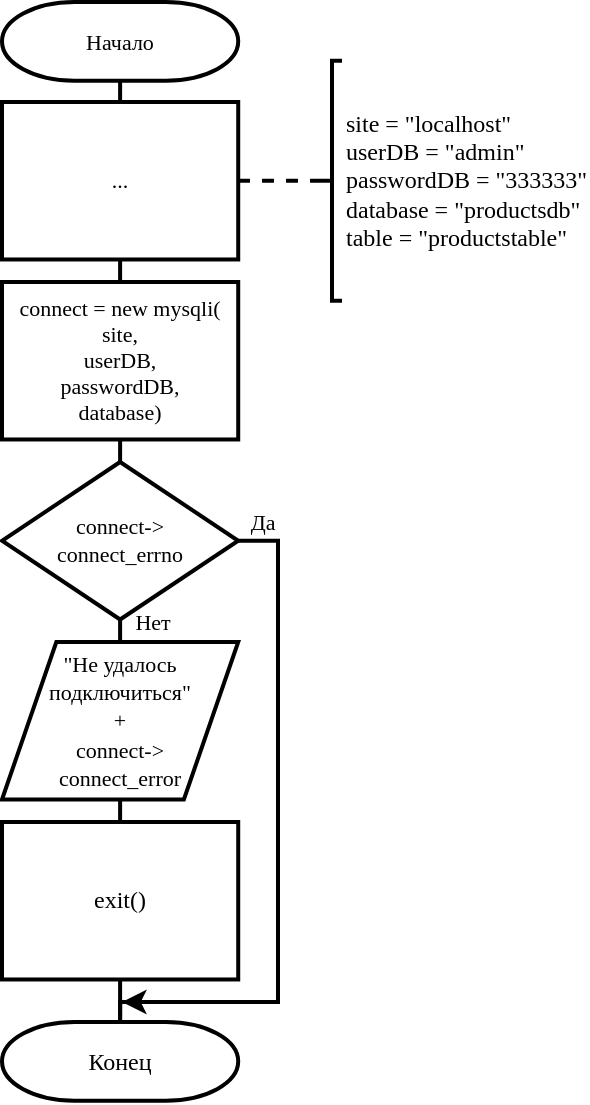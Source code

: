 <mxfile version="13.9.9" type="device"><diagram id="z8TlOFreNATzo501QAkz" name="Page-1"><mxGraphModel dx="1240" dy="646" grid="1" gridSize="10" guides="1" tooltips="1" connect="1" arrows="1" fold="1" page="1" pageScale="1" pageWidth="827" pageHeight="1169" math="0" shadow="0"><root><mxCell id="0"/><mxCell id="1" parent="0"/><mxCell id="DtJFhGDJmu2CKfqybjsl-17" style="edgeStyle=orthogonalEdgeStyle;rounded=0;orthogonalLoop=1;jettySize=auto;html=1;exitX=0.5;exitY=1;exitDx=0;exitDy=0;exitPerimeter=0;entryX=0.5;entryY=0;entryDx=0;entryDy=0;fontFamily=Times New Roman;fontSize=11;endArrow=none;endFill=0;strokeWidth=2;" edge="1" parent="1" source="DtJFhGDJmu2CKfqybjsl-10" target="DtJFhGDJmu2CKfqybjsl-11"><mxGeometry relative="1" as="geometry"/></mxCell><mxCell id="DtJFhGDJmu2CKfqybjsl-10" value="Начало" style="strokeWidth=2;html=1;shape=mxgraph.flowchart.terminator;whiteSpace=wrap;rounded=0;fontFamily=Times New Roman;fontSize=11;" vertex="1" parent="1"><mxGeometry x="80" y="40" width="118.11" height="39.37" as="geometry"/></mxCell><mxCell id="DtJFhGDJmu2CKfqybjsl-18" style="edgeStyle=orthogonalEdgeStyle;rounded=0;orthogonalLoop=1;jettySize=auto;html=1;exitX=0.5;exitY=1;exitDx=0;exitDy=0;entryX=0.5;entryY=0;entryDx=0;entryDy=0;endArrow=none;endFill=0;fontFamily=Times New Roman;fontSize=11;strokeWidth=2;" edge="1" parent="1" source="DtJFhGDJmu2CKfqybjsl-11" target="DtJFhGDJmu2CKfqybjsl-12"><mxGeometry relative="1" as="geometry"/></mxCell><mxCell id="DtJFhGDJmu2CKfqybjsl-11" value="..." style="rounded=0;whiteSpace=wrap;html=1;absoluteArcSize=1;arcSize=14;strokeWidth=2;fontFamily=Times New Roman;fontSize=11;" vertex="1" parent="1"><mxGeometry x="80" y="90" width="118.11" height="78.74" as="geometry"/></mxCell><mxCell id="DtJFhGDJmu2CKfqybjsl-19" style="edgeStyle=orthogonalEdgeStyle;rounded=0;orthogonalLoop=1;jettySize=auto;html=1;exitX=0.5;exitY=1;exitDx=0;exitDy=0;entryX=0.5;entryY=0;entryDx=0;entryDy=0;entryPerimeter=0;endArrow=none;endFill=0;fontFamily=Times New Roman;fontSize=11;strokeWidth=2;" edge="1" parent="1" source="DtJFhGDJmu2CKfqybjsl-12" target="DtJFhGDJmu2CKfqybjsl-13"><mxGeometry relative="1" as="geometry"/></mxCell><mxCell id="DtJFhGDJmu2CKfqybjsl-12" value="connect = new mysqli(&lt;br style=&quot;font-size: 11px;&quot;&gt;site,&lt;br style=&quot;font-size: 11px;&quot;&gt;userDB,&lt;br style=&quot;font-size: 11px;&quot;&gt;passwordDB,&lt;br style=&quot;font-size: 11px;&quot;&gt;database)" style="rounded=0;whiteSpace=wrap;html=1;absoluteArcSize=1;arcSize=14;strokeWidth=2;fontFamily=Times New Roman;fontSize=11;" vertex="1" parent="1"><mxGeometry x="80" y="180" width="118.11" height="78.74" as="geometry"/></mxCell><mxCell id="DtJFhGDJmu2CKfqybjsl-20" style="edgeStyle=orthogonalEdgeStyle;rounded=0;orthogonalLoop=1;jettySize=auto;html=1;exitX=0.5;exitY=1;exitDx=0;exitDy=0;exitPerimeter=0;entryX=0.5;entryY=0;entryDx=0;entryDy=0;endArrow=none;endFill=0;fontFamily=Times New Roman;fontSize=11;strokeWidth=2;" edge="1" parent="1" source="DtJFhGDJmu2CKfqybjsl-13" target="DtJFhGDJmu2CKfqybjsl-14"><mxGeometry relative="1" as="geometry"/></mxCell><mxCell id="DtJFhGDJmu2CKfqybjsl-23" style="edgeStyle=orthogonalEdgeStyle;rounded=0;orthogonalLoop=1;jettySize=auto;html=1;exitX=1;exitY=0.5;exitDx=0;exitDy=0;exitPerimeter=0;entryX=0.5;entryY=0;entryDx=0;entryDy=0;entryPerimeter=0;endArrow=none;endFill=0;fontFamily=Times New Roman;fontSize=11;strokeWidth=2;" edge="1" parent="1" source="DtJFhGDJmu2CKfqybjsl-13" target="DtJFhGDJmu2CKfqybjsl-16"><mxGeometry relative="1" as="geometry"><Array as="points"><mxPoint x="218" y="309"/><mxPoint x="218" y="540"/><mxPoint x="139" y="540"/></Array></mxGeometry></mxCell><mxCell id="DtJFhGDJmu2CKfqybjsl-13" value="connect-&amp;gt;&lt;br style=&quot;font-size: 11px;&quot;&gt;connect_errno" style="strokeWidth=2;html=1;shape=mxgraph.flowchart.decision;whiteSpace=wrap;rounded=0;fontFamily=Times New Roman;fontSize=11;" vertex="1" parent="1"><mxGeometry x="80" y="270" width="118.11" height="78.74" as="geometry"/></mxCell><mxCell id="DtJFhGDJmu2CKfqybjsl-21" style="edgeStyle=orthogonalEdgeStyle;rounded=0;orthogonalLoop=1;jettySize=auto;html=1;exitX=0.5;exitY=1;exitDx=0;exitDy=0;entryX=0.5;entryY=0;entryDx=0;entryDy=0;endArrow=none;endFill=0;fontFamily=Times New Roman;fontSize=11;strokeWidth=2;" edge="1" parent="1" source="DtJFhGDJmu2CKfqybjsl-14" target="DtJFhGDJmu2CKfqybjsl-15"><mxGeometry relative="1" as="geometry"/></mxCell><mxCell id="DtJFhGDJmu2CKfqybjsl-14" value="&lt;font style=&quot;font-size: 11px&quot;&gt;&quot;Не удалось подключиться&quot;&lt;br&gt;+&lt;br&gt;connect-&amp;gt;&lt;br&gt;connect_error&lt;/font&gt;" style="shape=parallelogram;html=1;strokeWidth=2;perimeter=parallelogramPerimeter;whiteSpace=wrap;rounded=0;arcSize=12;size=0.23;fontFamily=Times New Roman;" vertex="1" parent="1"><mxGeometry x="80" y="360" width="118.11" height="78.74" as="geometry"/></mxCell><mxCell id="DtJFhGDJmu2CKfqybjsl-22" style="edgeStyle=orthogonalEdgeStyle;rounded=0;orthogonalLoop=1;jettySize=auto;html=1;exitX=0.5;exitY=1;exitDx=0;exitDy=0;entryX=0.5;entryY=0;entryDx=0;entryDy=0;entryPerimeter=0;endArrow=none;endFill=0;fontFamily=Times New Roman;fontSize=11;" edge="1" parent="1" source="DtJFhGDJmu2CKfqybjsl-15" target="DtJFhGDJmu2CKfqybjsl-16"><mxGeometry relative="1" as="geometry"/></mxCell><mxCell id="DtJFhGDJmu2CKfqybjsl-15" value="exit()" style="rounded=0;whiteSpace=wrap;html=1;absoluteArcSize=1;arcSize=14;strokeWidth=2;fontFamily=Times New Roman;" vertex="1" parent="1"><mxGeometry x="80" y="450" width="118.11" height="78.74" as="geometry"/></mxCell><mxCell id="DtJFhGDJmu2CKfqybjsl-25" value="" style="edgeStyle=orthogonalEdgeStyle;rounded=0;orthogonalLoop=1;jettySize=auto;html=1;endArrow=none;endFill=0;fontFamily=Times New Roman;fontSize=11;strokeWidth=2;" edge="1" parent="1" source="DtJFhGDJmu2CKfqybjsl-16" target="DtJFhGDJmu2CKfqybjsl-15"><mxGeometry relative="1" as="geometry"/></mxCell><mxCell id="DtJFhGDJmu2CKfqybjsl-16" value="Конец" style="strokeWidth=2;html=1;shape=mxgraph.flowchart.terminator;whiteSpace=wrap;rounded=0;fontFamily=Times New Roman;" vertex="1" parent="1"><mxGeometry x="80" y="550" width="118.11" height="39.37" as="geometry"/></mxCell><mxCell id="DtJFhGDJmu2CKfqybjsl-24" value="" style="endArrow=classic;html=1;fontFamily=Times New Roman;fontSize=11;strokeWidth=2;" edge="1" parent="1"><mxGeometry width="50" height="50" relative="1" as="geometry"><mxPoint x="200" y="540" as="sourcePoint"/><mxPoint x="140" y="540" as="targetPoint"/></mxGeometry></mxCell><mxCell id="DtJFhGDJmu2CKfqybjsl-29" style="edgeStyle=orthogonalEdgeStyle;rounded=0;orthogonalLoop=1;jettySize=auto;html=1;exitX=0;exitY=0.5;exitDx=0;exitDy=0;exitPerimeter=0;entryX=1;entryY=0.5;entryDx=0;entryDy=0;endArrow=none;endFill=0;strokeWidth=2;fontFamily=Times New Roman;fontSize=11;dashed=1;" edge="1" parent="1" source="DtJFhGDJmu2CKfqybjsl-28" target="DtJFhGDJmu2CKfqybjsl-11"><mxGeometry relative="1" as="geometry"/></mxCell><mxCell id="DtJFhGDJmu2CKfqybjsl-28" value="&lt;div&gt;site = &quot;localhost&quot;&lt;/div&gt;&lt;div&gt;userDB = &quot;admin&quot;&lt;/div&gt;&lt;div&gt;passwordDB = &quot;333333&quot;&lt;/div&gt;&lt;div&gt;&lt;span&gt;database = &quot;productsdb&quot;&lt;/span&gt;&lt;br&gt;&lt;/div&gt;&lt;div&gt;table = &quot;productstable&quot;&lt;/div&gt;" style="strokeWidth=2;html=1;shape=mxgraph.flowchart.annotation_2;align=left;labelPosition=right;pointerEvents=1;rounded=0;fontFamily=Times New Roman;" vertex="1" parent="1"><mxGeometry x="240" y="69.37" width="10" height="120" as="geometry"/></mxCell><mxCell id="DtJFhGDJmu2CKfqybjsl-30" value="Да" style="text;html=1;align=center;verticalAlign=middle;resizable=0;points=[];autosize=1;fontSize=11;fontFamily=Times New Roman;" vertex="1" parent="1"><mxGeometry x="195" y="290" width="30" height="20" as="geometry"/></mxCell><mxCell id="DtJFhGDJmu2CKfqybjsl-31" value="Нет" style="text;html=1;align=center;verticalAlign=middle;resizable=0;points=[];autosize=1;fontSize=11;fontFamily=Times New Roman;" vertex="1" parent="1"><mxGeometry x="140" y="340" width="30" height="20" as="geometry"/></mxCell></root></mxGraphModel></diagram></mxfile>